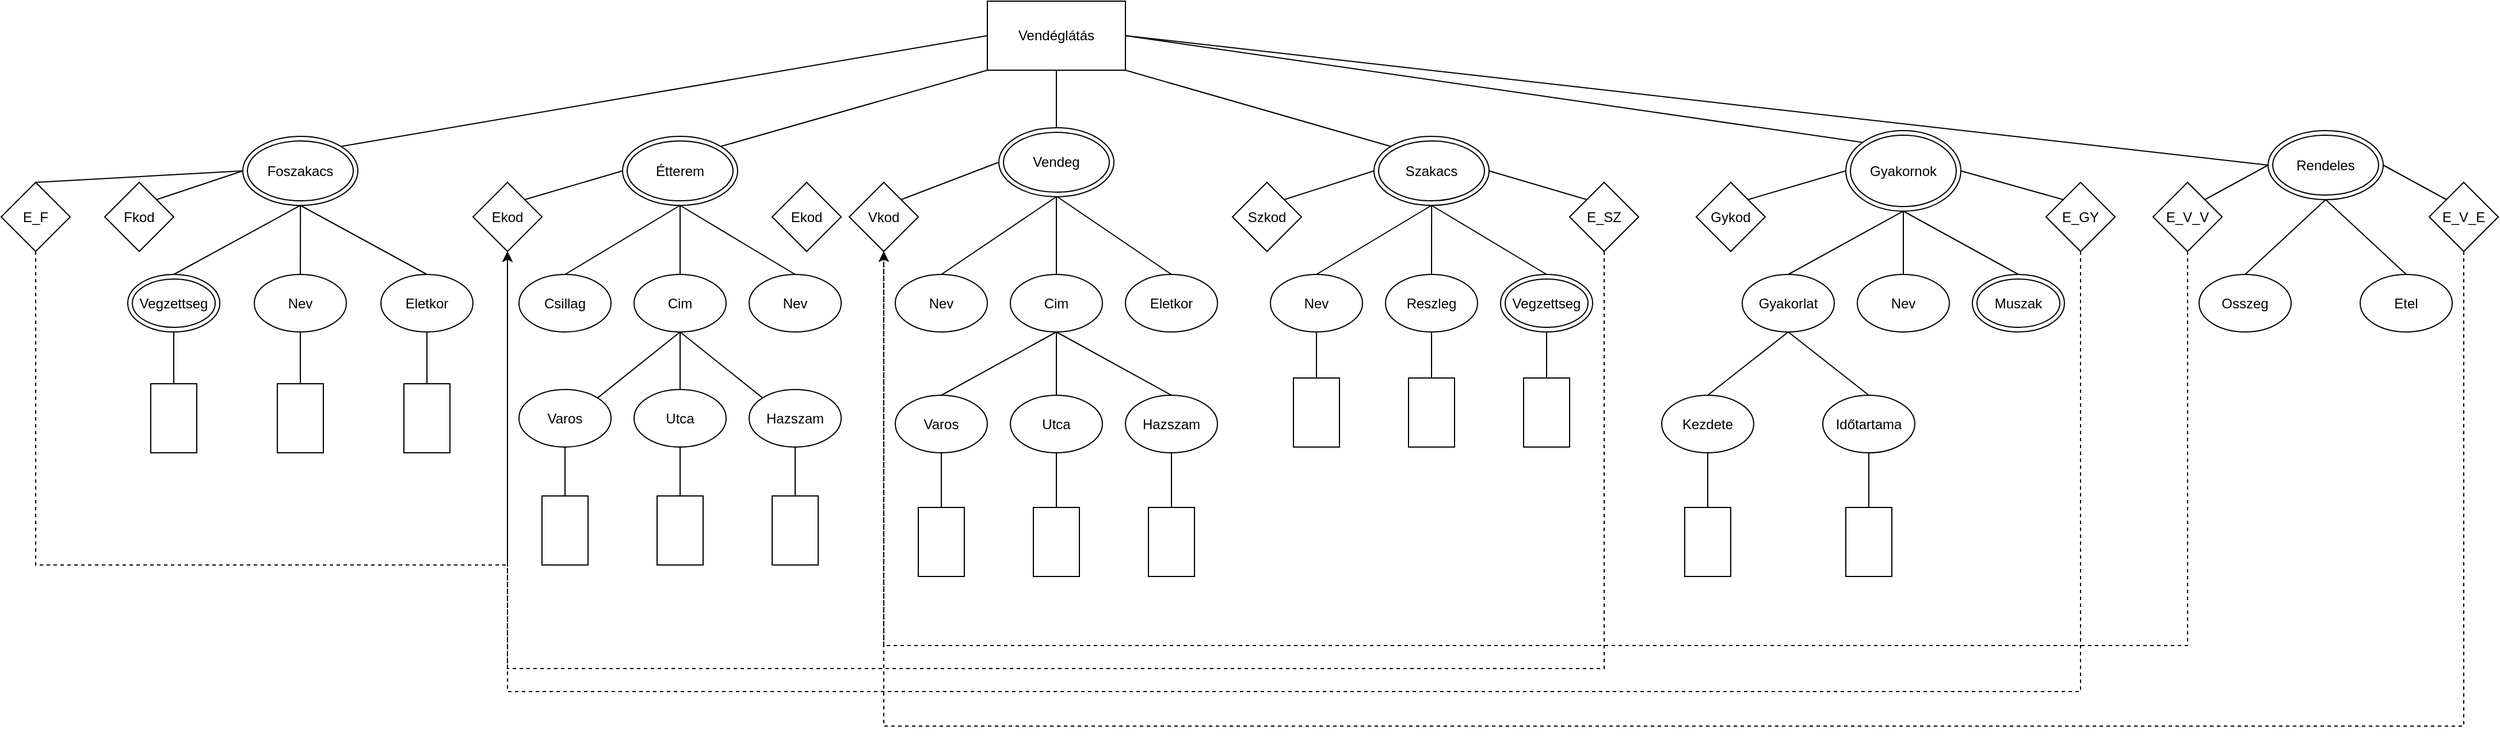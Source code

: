 <mxfile version="20.3.0" type="device"><diagram id="gaEp9ssK8xup6KWuqFB2" name="1 oldal"><mxGraphModel dx="2676" dy="505" grid="1" gridSize="10" guides="1" tooltips="1" connect="1" arrows="1" fold="1" page="1" pageScale="1" pageWidth="1654" pageHeight="1169" math="0" shadow="0"><root><mxCell id="0"/><mxCell id="1" parent="0"/><mxCell id="RTc989oKap2DeApZGN2V-1" value="Vendéglátás" style="rounded=0;whiteSpace=wrap;html=1;" parent="1" vertex="1"><mxGeometry x="767" y="90" width="120" height="60" as="geometry"/></mxCell><mxCell id="RTc989oKap2DeApZGN2V-10" style="rounded=0;orthogonalLoop=1;jettySize=auto;html=1;exitX=1;exitY=0;exitDx=0;exitDy=0;entryX=0;entryY=1;entryDx=0;entryDy=0;endArrow=none;endFill=0;" parent="1" source="RTc989oKap2DeApZGN2V-3" target="RTc989oKap2DeApZGN2V-1" edge="1"><mxGeometry relative="1" as="geometry"/></mxCell><mxCell id="RTc989oKap2DeApZGN2V-3" value="Étterem" style="ellipse;shape=doubleEllipse;whiteSpace=wrap;html=1;" parent="1" vertex="1"><mxGeometry x="450" y="207.5" width="100" height="60" as="geometry"/></mxCell><mxCell id="RTc989oKap2DeApZGN2V-11" style="edgeStyle=none;rounded=0;orthogonalLoop=1;jettySize=auto;html=1;exitX=0.5;exitY=0;exitDx=0;exitDy=0;entryX=0.5;entryY=1;entryDx=0;entryDy=0;endArrow=none;endFill=0;" parent="1" source="RTc989oKap2DeApZGN2V-4" target="RTc989oKap2DeApZGN2V-1" edge="1"><mxGeometry relative="1" as="geometry"/></mxCell><mxCell id="RTc989oKap2DeApZGN2V-4" value="Vendeg" style="ellipse;shape=doubleEllipse;whiteSpace=wrap;html=1;" parent="1" vertex="1"><mxGeometry x="777" y="200" width="100" height="60" as="geometry"/></mxCell><mxCell id="RTc989oKap2DeApZGN2V-12" style="edgeStyle=none;rounded=0;orthogonalLoop=1;jettySize=auto;html=1;exitX=0;exitY=0;exitDx=0;exitDy=0;entryX=1;entryY=1;entryDx=0;entryDy=0;endArrow=none;endFill=0;" parent="1" source="RTc989oKap2DeApZGN2V-5" target="RTc989oKap2DeApZGN2V-1" edge="1"><mxGeometry relative="1" as="geometry"><mxPoint x="980" y="157.5" as="targetPoint"/></mxGeometry></mxCell><mxCell id="RTc989oKap2DeApZGN2V-5" value="Szakacs" style="ellipse;shape=doubleEllipse;whiteSpace=wrap;html=1;" parent="1" vertex="1"><mxGeometry x="1103" y="207.5" width="100" height="60" as="geometry"/></mxCell><mxCell id="RTc989oKap2DeApZGN2V-13" style="edgeStyle=none;rounded=0;orthogonalLoop=1;jettySize=auto;html=1;exitX=0;exitY=0;exitDx=0;exitDy=0;entryX=1;entryY=0.5;entryDx=0;entryDy=0;endArrow=none;endFill=0;" parent="1" source="RTc989oKap2DeApZGN2V-6" target="RTc989oKap2DeApZGN2V-1" edge="1"><mxGeometry relative="1" as="geometry"><mxPoint x="980" y="127.5" as="targetPoint"/></mxGeometry></mxCell><mxCell id="RTc989oKap2DeApZGN2V-6" value="Gyakornok" style="ellipse;shape=doubleEllipse;whiteSpace=wrap;html=1;" parent="1" vertex="1"><mxGeometry x="1513" y="202.5" width="100" height="70" as="geometry"/></mxCell><mxCell id="RTc989oKap2DeApZGN2V-7" value="Foszakacs" style="ellipse;shape=doubleEllipse;whiteSpace=wrap;html=1;" parent="1" vertex="1"><mxGeometry x="120" y="207.5" width="100" height="60" as="geometry"/></mxCell><mxCell id="RTc989oKap2DeApZGN2V-9" value="" style="endArrow=none;html=1;rounded=0;entryX=0;entryY=0.5;entryDx=0;entryDy=0;exitX=1;exitY=0;exitDx=0;exitDy=0;" parent="1" source="RTc989oKap2DeApZGN2V-7" target="RTc989oKap2DeApZGN2V-1" edge="1"><mxGeometry width="50" height="50" relative="1" as="geometry"><mxPoint x="930" y="370" as="sourcePoint"/><mxPoint x="980" y="320" as="targetPoint"/></mxGeometry></mxCell><mxCell id="RTc989oKap2DeApZGN2V-21" style="edgeStyle=none;rounded=0;orthogonalLoop=1;jettySize=auto;html=1;exitX=0.5;exitY=0;exitDx=0;exitDy=0;entryX=0.5;entryY=1;entryDx=0;entryDy=0;endArrow=none;endFill=0;" parent="1" source="RTc989oKap2DeApZGN2V-14" target="RTc989oKap2DeApZGN2V-3" edge="1"><mxGeometry relative="1" as="geometry"/></mxCell><mxCell id="RTc989oKap2DeApZGN2V-14" value="Cim" style="ellipse;whiteSpace=wrap;html=1;" parent="1" vertex="1"><mxGeometry x="460" y="327.5" width="80" height="50" as="geometry"/></mxCell><mxCell id="RTc989oKap2DeApZGN2V-19" style="edgeStyle=none;rounded=0;orthogonalLoop=1;jettySize=auto;html=1;exitX=0.5;exitY=0;exitDx=0;exitDy=0;endArrow=none;endFill=0;entryX=0.5;entryY=1;entryDx=0;entryDy=0;" parent="1" source="RTc989oKap2DeApZGN2V-15" target="RTc989oKap2DeApZGN2V-14" edge="1"><mxGeometry relative="1" as="geometry"><mxPoint x="510" y="397.5" as="targetPoint"/></mxGeometry></mxCell><mxCell id="RTc989oKap2DeApZGN2V-15" value="Utca" style="ellipse;whiteSpace=wrap;html=1;" parent="1" vertex="1"><mxGeometry x="460" y="427.5" width="80" height="50" as="geometry"/></mxCell><mxCell id="RTc989oKap2DeApZGN2V-20" style="edgeStyle=none;rounded=0;orthogonalLoop=1;jettySize=auto;html=1;exitX=0;exitY=0;exitDx=0;exitDy=0;endArrow=none;endFill=0;" parent="1" source="RTc989oKap2DeApZGN2V-16" edge="1"><mxGeometry relative="1" as="geometry"><mxPoint x="500" y="377.5" as="targetPoint"/></mxGeometry></mxCell><mxCell id="RTc989oKap2DeApZGN2V-16" value="Hazszam" style="ellipse;whiteSpace=wrap;html=1;" parent="1" vertex="1"><mxGeometry x="560" y="427.5" width="80" height="50" as="geometry"/></mxCell><mxCell id="RTc989oKap2DeApZGN2V-18" style="edgeStyle=none;rounded=0;orthogonalLoop=1;jettySize=auto;html=1;exitX=1;exitY=0;exitDx=0;exitDy=0;entryX=0.5;entryY=1;entryDx=0;entryDy=0;endArrow=none;endFill=0;" parent="1" source="RTc989oKap2DeApZGN2V-17" target="RTc989oKap2DeApZGN2V-14" edge="1"><mxGeometry relative="1" as="geometry"/></mxCell><mxCell id="RTc989oKap2DeApZGN2V-17" value="Varos" style="ellipse;whiteSpace=wrap;html=1;" parent="1" vertex="1"><mxGeometry x="360" y="427.5" width="80" height="50" as="geometry"/></mxCell><mxCell id="RTc989oKap2DeApZGN2V-25" style="edgeStyle=none;rounded=0;orthogonalLoop=1;jettySize=auto;html=1;exitX=0.5;exitY=0;exitDx=0;exitDy=0;endArrow=none;endFill=0;" parent="1" source="RTc989oKap2DeApZGN2V-22" edge="1"><mxGeometry relative="1" as="geometry"><mxPoint x="500" y="267.5" as="targetPoint"/></mxGeometry></mxCell><mxCell id="RTc989oKap2DeApZGN2V-22" value="Nev" style="ellipse;whiteSpace=wrap;html=1;" parent="1" vertex="1"><mxGeometry x="560" y="327.5" width="80" height="50" as="geometry"/></mxCell><mxCell id="RTc989oKap2DeApZGN2V-24" style="edgeStyle=none;rounded=0;orthogonalLoop=1;jettySize=auto;html=1;exitX=0.5;exitY=0;exitDx=0;exitDy=0;entryX=0.5;entryY=1;entryDx=0;entryDy=0;endArrow=none;endFill=0;" parent="1" source="RTc989oKap2DeApZGN2V-23" target="RTc989oKap2DeApZGN2V-3" edge="1"><mxGeometry relative="1" as="geometry"/></mxCell><mxCell id="RTc989oKap2DeApZGN2V-23" value="Csillag" style="ellipse;whiteSpace=wrap;html=1;" parent="1" vertex="1"><mxGeometry x="360" y="327.5" width="80" height="50" as="geometry"/></mxCell><mxCell id="RTc989oKap2DeApZGN2V-27" style="edgeStyle=none;rounded=0;orthogonalLoop=1;jettySize=auto;html=1;exitX=1;exitY=0;exitDx=0;exitDy=0;entryX=0;entryY=0.5;entryDx=0;entryDy=0;endArrow=none;endFill=0;" parent="1" source="RTc989oKap2DeApZGN2V-26" target="RTc989oKap2DeApZGN2V-3" edge="1"><mxGeometry relative="1" as="geometry"/></mxCell><mxCell id="RTc989oKap2DeApZGN2V-26" value="Ekod" style="rhombus;whiteSpace=wrap;html=1;" parent="1" vertex="1"><mxGeometry x="320" y="247.5" width="60" height="60" as="geometry"/></mxCell><mxCell id="RTc989oKap2DeApZGN2V-29" style="edgeStyle=none;rounded=0;orthogonalLoop=1;jettySize=auto;html=1;exitX=1;exitY=0;exitDx=0;exitDy=0;entryX=0;entryY=0.5;entryDx=0;entryDy=0;endArrow=none;endFill=0;" parent="1" source="RTc989oKap2DeApZGN2V-28" target="RTc989oKap2DeApZGN2V-7" edge="1"><mxGeometry relative="1" as="geometry"/></mxCell><mxCell id="RTc989oKap2DeApZGN2V-28" value="Fkod" style="rhombus;whiteSpace=wrap;html=1;" parent="1" vertex="1"><mxGeometry y="247.5" width="60" height="60" as="geometry"/></mxCell><mxCell id="RTc989oKap2DeApZGN2V-35" style="edgeStyle=none;rounded=0;orthogonalLoop=1;jettySize=auto;html=1;exitX=0.5;exitY=0;exitDx=0;exitDy=0;endArrow=none;endFill=0;" parent="1" source="RTc989oKap2DeApZGN2V-31" edge="1"><mxGeometry relative="1" as="geometry"><mxPoint x="170.077" y="267.5" as="targetPoint"/></mxGeometry></mxCell><mxCell id="RTc989oKap2DeApZGN2V-31" value="Nev" style="ellipse;whiteSpace=wrap;html=1;" parent="1" vertex="1"><mxGeometry x="130" y="327.5" width="80" height="50" as="geometry"/></mxCell><mxCell id="RTc989oKap2DeApZGN2V-36" style="edgeStyle=none;rounded=0;orthogonalLoop=1;jettySize=auto;html=1;exitX=0.5;exitY=0;exitDx=0;exitDy=0;entryX=0.5;entryY=1;entryDx=0;entryDy=0;endArrow=none;endFill=0;" parent="1" target="RTc989oKap2DeApZGN2V-7" edge="1"><mxGeometry relative="1" as="geometry"><mxPoint x="60" y="327.5" as="sourcePoint"/></mxGeometry></mxCell><mxCell id="RTc989oKap2DeApZGN2V-34" style="edgeStyle=none;rounded=0;orthogonalLoop=1;jettySize=auto;html=1;exitX=0.5;exitY=0;exitDx=0;exitDy=0;entryX=0.5;entryY=1;entryDx=0;entryDy=0;endArrow=none;endFill=0;" parent="1" source="RTc989oKap2DeApZGN2V-33" target="RTc989oKap2DeApZGN2V-7" edge="1"><mxGeometry relative="1" as="geometry"/></mxCell><mxCell id="RTc989oKap2DeApZGN2V-33" value="Eletkor" style="ellipse;whiteSpace=wrap;html=1;" parent="1" vertex="1"><mxGeometry x="240" y="327.5" width="80" height="50" as="geometry"/></mxCell><mxCell id="RTc989oKap2DeApZGN2V-37" value="Vegzettseg" style="ellipse;shape=doubleEllipse;whiteSpace=wrap;html=1;strokeColor=default;" parent="1" vertex="1"><mxGeometry x="20" y="327.5" width="80" height="50" as="geometry"/></mxCell><mxCell id="RTc989oKap2DeApZGN2V-52" style="edgeStyle=none;rounded=0;orthogonalLoop=1;jettySize=auto;html=1;exitX=0.5;exitY=0;exitDx=0;exitDy=0;entryX=0.5;entryY=1;entryDx=0;entryDy=0;endArrow=none;endFill=0;" parent="1" source="RTc989oKap2DeApZGN2V-39" target="RTc989oKap2DeApZGN2V-37" edge="1"><mxGeometry relative="1" as="geometry"/></mxCell><mxCell id="RTc989oKap2DeApZGN2V-39" value="" style="rounded=0;whiteSpace=wrap;html=1;strokeColor=default;" parent="1" vertex="1"><mxGeometry x="40" y="422.5" width="40" height="60" as="geometry"/></mxCell><mxCell id="RTc989oKap2DeApZGN2V-53" style="edgeStyle=none;rounded=0;orthogonalLoop=1;jettySize=auto;html=1;exitX=0.5;exitY=0;exitDx=0;exitDy=0;entryX=0.5;entryY=1;entryDx=0;entryDy=0;endArrow=none;endFill=0;" parent="1" source="RTc989oKap2DeApZGN2V-40" target="RTc989oKap2DeApZGN2V-31" edge="1"><mxGeometry relative="1" as="geometry"/></mxCell><mxCell id="RTc989oKap2DeApZGN2V-40" value="" style="rounded=0;whiteSpace=wrap;html=1;strokeColor=default;" parent="1" vertex="1"><mxGeometry x="150" y="422.5" width="40" height="60" as="geometry"/></mxCell><mxCell id="RTc989oKap2DeApZGN2V-54" style="edgeStyle=none;rounded=0;orthogonalLoop=1;jettySize=auto;html=1;exitX=0.5;exitY=0;exitDx=0;exitDy=0;entryX=0.5;entryY=1;entryDx=0;entryDy=0;endArrow=none;endFill=0;" parent="1" source="RTc989oKap2DeApZGN2V-41" target="RTc989oKap2DeApZGN2V-33" edge="1"><mxGeometry relative="1" as="geometry"/></mxCell><mxCell id="RTc989oKap2DeApZGN2V-41" value="" style="rounded=0;whiteSpace=wrap;html=1;strokeColor=default;" parent="1" vertex="1"><mxGeometry x="260" y="422.5" width="40" height="60" as="geometry"/></mxCell><mxCell id="RTc989oKap2DeApZGN2V-50" style="edgeStyle=none;rounded=0;orthogonalLoop=1;jettySize=auto;html=1;exitX=0.5;exitY=0;exitDx=0;exitDy=0;endArrow=none;endFill=0;" parent="1" source="RTc989oKap2DeApZGN2V-42" edge="1"><mxGeometry relative="1" as="geometry"><mxPoint x="1153.077" y="267.5" as="targetPoint"/></mxGeometry></mxCell><mxCell id="RTc989oKap2DeApZGN2V-42" value="Reszleg" style="ellipse;whiteSpace=wrap;html=1;" parent="1" vertex="1"><mxGeometry x="1113" y="327.5" width="80" height="50" as="geometry"/></mxCell><mxCell id="RTc989oKap2DeApZGN2V-49" style="edgeStyle=none;rounded=0;orthogonalLoop=1;jettySize=auto;html=1;exitX=0.5;exitY=0;exitDx=0;exitDy=0;entryX=0.5;entryY=1;entryDx=0;entryDy=0;endArrow=none;endFill=0;" parent="1" source="RTc989oKap2DeApZGN2V-43" target="RTc989oKap2DeApZGN2V-5" edge="1"><mxGeometry relative="1" as="geometry"/></mxCell><mxCell id="RTc989oKap2DeApZGN2V-43" value="Nev" style="ellipse;whiteSpace=wrap;html=1;" parent="1" vertex="1"><mxGeometry x="1013" y="327.5" width="80" height="50" as="geometry"/></mxCell><mxCell id="RTc989oKap2DeApZGN2V-51" style="edgeStyle=none;rounded=0;orthogonalLoop=1;jettySize=auto;html=1;exitX=0.5;exitY=0;exitDx=0;exitDy=0;endArrow=none;endFill=0;" parent="1" source="RTc989oKap2DeApZGN2V-44" edge="1"><mxGeometry relative="1" as="geometry"><mxPoint x="1153" y="267.5" as="targetPoint"/></mxGeometry></mxCell><mxCell id="RTc989oKap2DeApZGN2V-44" value="Vegzettseg" style="ellipse;shape=doubleEllipse;whiteSpace=wrap;html=1;strokeColor=default;" parent="1" vertex="1"><mxGeometry x="1213" y="327.5" width="80" height="50" as="geometry"/></mxCell><mxCell id="RTc989oKap2DeApZGN2V-48" style="edgeStyle=none;rounded=0;orthogonalLoop=1;jettySize=auto;html=1;exitX=1;exitY=0;exitDx=0;exitDy=0;entryX=0;entryY=0.5;entryDx=0;entryDy=0;endArrow=none;endFill=0;" parent="1" source="RTc989oKap2DeApZGN2V-45" target="RTc989oKap2DeApZGN2V-5" edge="1"><mxGeometry relative="1" as="geometry"/></mxCell><mxCell id="RTc989oKap2DeApZGN2V-45" value="Szkod" style="rhombus;whiteSpace=wrap;html=1;" parent="1" vertex="1"><mxGeometry x="980" y="247.5" width="60" height="60" as="geometry"/></mxCell><mxCell id="RTc989oKap2DeApZGN2V-47" style="edgeStyle=none;rounded=0;orthogonalLoop=1;jettySize=auto;html=1;exitX=0;exitY=0;exitDx=0;exitDy=0;entryX=1;entryY=0.5;entryDx=0;entryDy=0;endArrow=none;endFill=0;" parent="1" source="RTc989oKap2DeApZGN2V-46" target="RTc989oKap2DeApZGN2V-5" edge="1"><mxGeometry relative="1" as="geometry"/></mxCell><mxCell id="RTc989oKap2DeApZGN2V-121" style="edgeStyle=orthogonalEdgeStyle;rounded=0;orthogonalLoop=1;jettySize=auto;html=1;exitX=0.5;exitY=1;exitDx=0;exitDy=0;entryX=0.5;entryY=1;entryDx=0;entryDy=0;dashed=1;startArrow=none;startFill=0;endArrow=classic;endFill=1;" parent="1" source="RTc989oKap2DeApZGN2V-46" target="RTc989oKap2DeApZGN2V-26" edge="1"><mxGeometry relative="1" as="geometry"><Array as="points"><mxPoint x="1303" y="670"/><mxPoint x="350" y="670"/></Array></mxGeometry></mxCell><mxCell id="RTc989oKap2DeApZGN2V-46" value="E_SZ" style="rhombus;whiteSpace=wrap;html=1;" parent="1" vertex="1"><mxGeometry x="1273" y="247.5" width="60" height="60" as="geometry"/></mxCell><mxCell id="RTc989oKap2DeApZGN2V-58" style="edgeStyle=none;rounded=0;orthogonalLoop=1;jettySize=auto;html=1;exitX=0.5;exitY=0;exitDx=0;exitDy=0;entryX=0.5;entryY=1;entryDx=0;entryDy=0;endArrow=none;endFill=0;" parent="1" source="RTc989oKap2DeApZGN2V-55" target="RTc989oKap2DeApZGN2V-43" edge="1"><mxGeometry relative="1" as="geometry"/></mxCell><mxCell id="RTc989oKap2DeApZGN2V-55" value="" style="rounded=0;whiteSpace=wrap;html=1;strokeColor=default;" parent="1" vertex="1"><mxGeometry x="1033" y="417.5" width="40" height="60" as="geometry"/></mxCell><mxCell id="RTc989oKap2DeApZGN2V-59" style="edgeStyle=none;rounded=0;orthogonalLoop=1;jettySize=auto;html=1;exitX=0.5;exitY=0;exitDx=0;exitDy=0;entryX=0.5;entryY=1;entryDx=0;entryDy=0;endArrow=none;endFill=0;" parent="1" source="RTc989oKap2DeApZGN2V-56" target="RTc989oKap2DeApZGN2V-42" edge="1"><mxGeometry relative="1" as="geometry"/></mxCell><mxCell id="RTc989oKap2DeApZGN2V-56" value="" style="rounded=0;whiteSpace=wrap;html=1;strokeColor=default;" parent="1" vertex="1"><mxGeometry x="1133" y="417.5" width="40" height="60" as="geometry"/></mxCell><mxCell id="RTc989oKap2DeApZGN2V-60" style="edgeStyle=none;rounded=0;orthogonalLoop=1;jettySize=auto;html=1;exitX=0.5;exitY=0;exitDx=0;exitDy=0;entryX=0.5;entryY=1;entryDx=0;entryDy=0;endArrow=none;endFill=0;" parent="1" source="RTc989oKap2DeApZGN2V-57" target="RTc989oKap2DeApZGN2V-44" edge="1"><mxGeometry relative="1" as="geometry"/></mxCell><mxCell id="RTc989oKap2DeApZGN2V-57" value="" style="rounded=0;whiteSpace=wrap;html=1;strokeColor=default;" parent="1" vertex="1"><mxGeometry x="1233" y="417.5" width="40" height="60" as="geometry"/></mxCell><mxCell id="RTc989oKap2DeApZGN2V-63" style="edgeStyle=none;rounded=0;orthogonalLoop=1;jettySize=auto;html=1;exitX=1;exitY=0;exitDx=0;exitDy=0;entryX=0;entryY=0.5;entryDx=0;entryDy=0;endArrow=none;endFill=0;" parent="1" source="RTc989oKap2DeApZGN2V-62" target="RTc989oKap2DeApZGN2V-6" edge="1"><mxGeometry relative="1" as="geometry"/></mxCell><mxCell id="RTc989oKap2DeApZGN2V-62" value="Gykod" style="rhombus;whiteSpace=wrap;html=1;" parent="1" vertex="1"><mxGeometry x="1383" y="247.5" width="60" height="60" as="geometry"/></mxCell><mxCell id="RTc989oKap2DeApZGN2V-65" style="edgeStyle=none;rounded=0;orthogonalLoop=1;jettySize=auto;html=1;exitX=0;exitY=0;exitDx=0;exitDy=0;entryX=1;entryY=0.5;entryDx=0;entryDy=0;endArrow=none;endFill=0;" parent="1" source="RTc989oKap2DeApZGN2V-64" target="RTc989oKap2DeApZGN2V-6" edge="1"><mxGeometry relative="1" as="geometry"/></mxCell><mxCell id="RTc989oKap2DeApZGN2V-119" style="edgeStyle=orthogonalEdgeStyle;rounded=0;orthogonalLoop=1;jettySize=auto;html=1;exitX=0.5;exitY=1;exitDx=0;exitDy=0;entryX=0.5;entryY=1;entryDx=0;entryDy=0;dashed=1;startArrow=none;startFill=0;endArrow=classic;endFill=1;" parent="1" source="RTc989oKap2DeApZGN2V-64" target="RTc989oKap2DeApZGN2V-26" edge="1"><mxGeometry relative="1" as="geometry"><Array as="points"><mxPoint x="1717" y="690"/><mxPoint x="350" y="690"/></Array></mxGeometry></mxCell><mxCell id="RTc989oKap2DeApZGN2V-64" value="E_GY" style="rhombus;whiteSpace=wrap;html=1;" parent="1" vertex="1"><mxGeometry x="1687" y="247.5" width="60" height="60" as="geometry"/></mxCell><mxCell id="RTc989oKap2DeApZGN2V-73" style="edgeStyle=none;rounded=0;orthogonalLoop=1;jettySize=auto;html=1;exitX=0.5;exitY=0;exitDx=0;exitDy=0;endArrow=none;endFill=0;entryX=0.5;entryY=1;entryDx=0;entryDy=0;" parent="1" source="RTc989oKap2DeApZGN2V-66" target="RTc989oKap2DeApZGN2V-6" edge="1"><mxGeometry relative="1" as="geometry"><mxPoint x="1562.308" y="277.5" as="targetPoint"/></mxGeometry></mxCell><mxCell id="RTc989oKap2DeApZGN2V-66" value="Nev" style="ellipse;whiteSpace=wrap;html=1;" parent="1" vertex="1"><mxGeometry x="1523" y="327.5" width="80" height="50" as="geometry"/></mxCell><mxCell id="RTc989oKap2DeApZGN2V-72" style="edgeStyle=none;rounded=0;orthogonalLoop=1;jettySize=auto;html=1;exitX=0.5;exitY=0;exitDx=0;exitDy=0;entryX=0.5;entryY=1;entryDx=0;entryDy=0;endArrow=none;endFill=0;" parent="1" source="RTc989oKap2DeApZGN2V-67" target="RTc989oKap2DeApZGN2V-6" edge="1"><mxGeometry relative="1" as="geometry"/></mxCell><mxCell id="RTc989oKap2DeApZGN2V-67" value="Gyakorlat" style="ellipse;whiteSpace=wrap;html=1;" parent="1" vertex="1"><mxGeometry x="1423" y="327.5" width="80" height="50" as="geometry"/></mxCell><mxCell id="RTc989oKap2DeApZGN2V-74" style="edgeStyle=none;rounded=0;orthogonalLoop=1;jettySize=auto;html=1;exitX=0.5;exitY=0;exitDx=0;exitDy=0;endArrow=none;endFill=0;entryX=0.5;entryY=1;entryDx=0;entryDy=0;" parent="1" source="RTc989oKap2DeApZGN2V-69" target="RTc989oKap2DeApZGN2V-6" edge="1"><mxGeometry relative="1" as="geometry"><mxPoint x="1583" y="297.5" as="targetPoint"/></mxGeometry></mxCell><mxCell id="RTc989oKap2DeApZGN2V-69" value="Muszak" style="ellipse;shape=doubleEllipse;whiteSpace=wrap;html=1;strokeColor=default;" parent="1" vertex="1"><mxGeometry x="1623" y="327.5" width="80" height="50" as="geometry"/></mxCell><mxCell id="RTc989oKap2DeApZGN2V-76" style="edgeStyle=none;rounded=0;orthogonalLoop=1;jettySize=auto;html=1;exitX=0.5;exitY=0;exitDx=0;exitDy=0;entryX=0.5;entryY=1;entryDx=0;entryDy=0;endArrow=none;endFill=0;" parent="1" source="RTc989oKap2DeApZGN2V-70" target="RTc989oKap2DeApZGN2V-67" edge="1"><mxGeometry relative="1" as="geometry"/></mxCell><mxCell id="RTc989oKap2DeApZGN2V-70" value="Kezdete" style="ellipse;whiteSpace=wrap;html=1;" parent="1" vertex="1"><mxGeometry x="1353" y="432.5" width="80" height="50" as="geometry"/></mxCell><mxCell id="RTc989oKap2DeApZGN2V-75" style="edgeStyle=none;rounded=0;orthogonalLoop=1;jettySize=auto;html=1;exitX=0.5;exitY=0;exitDx=0;exitDy=0;entryX=0.5;entryY=1;entryDx=0;entryDy=0;endArrow=none;endFill=0;" parent="1" source="RTc989oKap2DeApZGN2V-71" target="RTc989oKap2DeApZGN2V-67" edge="1"><mxGeometry relative="1" as="geometry"/></mxCell><mxCell id="RTc989oKap2DeApZGN2V-71" value="Időtartama" style="ellipse;whiteSpace=wrap;html=1;" parent="1" vertex="1"><mxGeometry x="1493" y="432.5" width="80" height="50" as="geometry"/></mxCell><mxCell id="RTc989oKap2DeApZGN2V-78" style="edgeStyle=none;rounded=0;orthogonalLoop=1;jettySize=auto;html=1;exitX=1;exitY=0;exitDx=0;exitDy=0;entryX=0;entryY=0.5;entryDx=0;entryDy=0;endArrow=none;endFill=0;" parent="1" source="RTc989oKap2DeApZGN2V-77" target="RTc989oKap2DeApZGN2V-4" edge="1"><mxGeometry relative="1" as="geometry"/></mxCell><mxCell id="RTc989oKap2DeApZGN2V-77" value="Vkod" style="rhombus;whiteSpace=wrap;html=1;" parent="1" vertex="1"><mxGeometry x="647" y="247.5" width="60" height="60" as="geometry"/></mxCell><mxCell id="RTc989oKap2DeApZGN2V-82" style="edgeStyle=none;rounded=0;orthogonalLoop=1;jettySize=auto;html=1;exitX=0.5;exitY=0;exitDx=0;exitDy=0;entryX=0.5;entryY=1;entryDx=0;entryDy=0;endArrow=none;endFill=0;" parent="1" source="RTc989oKap2DeApZGN2V-79" target="RTc989oKap2DeApZGN2V-4" edge="1"><mxGeometry relative="1" as="geometry"/></mxCell><mxCell id="RTc989oKap2DeApZGN2V-79" value="Nev" style="ellipse;whiteSpace=wrap;html=1;" parent="1" vertex="1"><mxGeometry x="687" y="327.5" width="80" height="50" as="geometry"/></mxCell><mxCell id="RTc989oKap2DeApZGN2V-83" style="edgeStyle=none;rounded=0;orthogonalLoop=1;jettySize=auto;html=1;exitX=0.5;exitY=0;exitDx=0;exitDy=0;endArrow=none;endFill=0;" parent="1" source="RTc989oKap2DeApZGN2V-80" edge="1"><mxGeometry relative="1" as="geometry"><mxPoint x="827.769" y="260" as="targetPoint"/></mxGeometry></mxCell><mxCell id="RTc989oKap2DeApZGN2V-80" value="Eletkor" style="ellipse;whiteSpace=wrap;html=1;" parent="1" vertex="1"><mxGeometry x="887" y="327.5" width="80" height="50" as="geometry"/></mxCell><mxCell id="RTc989oKap2DeApZGN2V-84" style="edgeStyle=none;rounded=0;orthogonalLoop=1;jettySize=auto;html=1;exitX=0.5;exitY=0;exitDx=0;exitDy=0;entryX=0.5;entryY=1;entryDx=0;entryDy=0;endArrow=none;endFill=0;" parent="1" source="RTc989oKap2DeApZGN2V-81" target="RTc989oKap2DeApZGN2V-4" edge="1"><mxGeometry relative="1" as="geometry"/></mxCell><mxCell id="RTc989oKap2DeApZGN2V-81" value="Cim" style="ellipse;whiteSpace=wrap;html=1;" parent="1" vertex="1"><mxGeometry x="787" y="327.5" width="80" height="50" as="geometry"/></mxCell><mxCell id="RTc989oKap2DeApZGN2V-89" style="edgeStyle=none;rounded=0;orthogonalLoop=1;jettySize=auto;html=1;exitX=0.5;exitY=0;exitDx=0;exitDy=0;endArrow=none;endFill=0;entryX=0.5;entryY=1;entryDx=0;entryDy=0;" parent="1" source="RTc989oKap2DeApZGN2V-85" target="RTc989oKap2DeApZGN2V-81" edge="1"><mxGeometry relative="1" as="geometry"><mxPoint x="870" y="410" as="targetPoint"/></mxGeometry></mxCell><mxCell id="RTc989oKap2DeApZGN2V-85" value="Utca" style="ellipse;whiteSpace=wrap;html=1;" parent="1" vertex="1"><mxGeometry x="787" y="432.5" width="80" height="50" as="geometry"/></mxCell><mxCell id="RTc989oKap2DeApZGN2V-90" style="edgeStyle=none;rounded=0;orthogonalLoop=1;jettySize=auto;html=1;exitX=0.5;exitY=0;exitDx=0;exitDy=0;endArrow=none;endFill=0;entryX=0.5;entryY=1;entryDx=0;entryDy=0;" parent="1" source="RTc989oKap2DeApZGN2V-86" target="RTc989oKap2DeApZGN2V-81" edge="1"><mxGeometry relative="1" as="geometry"><mxPoint x="860" y="420" as="targetPoint"/></mxGeometry></mxCell><mxCell id="RTc989oKap2DeApZGN2V-86" value="Hazszam" style="ellipse;whiteSpace=wrap;html=1;" parent="1" vertex="1"><mxGeometry x="887" y="432.5" width="80" height="50" as="geometry"/></mxCell><mxCell id="RTc989oKap2DeApZGN2V-88" style="edgeStyle=none;rounded=0;orthogonalLoop=1;jettySize=auto;html=1;exitX=0.5;exitY=0;exitDx=0;exitDy=0;entryX=0.5;entryY=1;entryDx=0;entryDy=0;endArrow=none;endFill=0;" parent="1" source="RTc989oKap2DeApZGN2V-87" target="RTc989oKap2DeApZGN2V-81" edge="1"><mxGeometry relative="1" as="geometry"/></mxCell><mxCell id="RTc989oKap2DeApZGN2V-87" value="Varos" style="ellipse;whiteSpace=wrap;html=1;" parent="1" vertex="1"><mxGeometry x="687" y="432.5" width="80" height="50" as="geometry"/></mxCell><mxCell id="RTc989oKap2DeApZGN2V-98" style="edgeStyle=none;rounded=0;orthogonalLoop=1;jettySize=auto;html=1;exitX=0.5;exitY=0;exitDx=0;exitDy=0;entryX=0.5;entryY=1;entryDx=0;entryDy=0;endArrow=none;endFill=0;" parent="1" source="RTc989oKap2DeApZGN2V-91" target="RTc989oKap2DeApZGN2V-87" edge="1"><mxGeometry relative="1" as="geometry"/></mxCell><mxCell id="RTc989oKap2DeApZGN2V-91" value="" style="rounded=0;whiteSpace=wrap;html=1;strokeColor=default;" parent="1" vertex="1"><mxGeometry x="707" y="530" width="40" height="60" as="geometry"/></mxCell><mxCell id="RTc989oKap2DeApZGN2V-97" style="edgeStyle=none;rounded=0;orthogonalLoop=1;jettySize=auto;html=1;exitX=0.5;exitY=0;exitDx=0;exitDy=0;entryX=0.5;entryY=1;entryDx=0;entryDy=0;endArrow=none;endFill=0;" parent="1" source="RTc989oKap2DeApZGN2V-92" target="RTc989oKap2DeApZGN2V-85" edge="1"><mxGeometry relative="1" as="geometry"/></mxCell><mxCell id="RTc989oKap2DeApZGN2V-92" value="" style="rounded=0;whiteSpace=wrap;html=1;strokeColor=default;" parent="1" vertex="1"><mxGeometry x="807" y="530" width="40" height="60" as="geometry"/></mxCell><mxCell id="RTc989oKap2DeApZGN2V-99" style="edgeStyle=none;rounded=0;orthogonalLoop=1;jettySize=auto;html=1;exitX=0.5;exitY=0;exitDx=0;exitDy=0;entryX=0.5;entryY=1;entryDx=0;entryDy=0;endArrow=none;endFill=0;" parent="1" source="RTc989oKap2DeApZGN2V-93" target="RTc989oKap2DeApZGN2V-86" edge="1"><mxGeometry relative="1" as="geometry"/></mxCell><mxCell id="RTc989oKap2DeApZGN2V-93" value="" style="rounded=0;whiteSpace=wrap;html=1;strokeColor=default;" parent="1" vertex="1"><mxGeometry x="907" y="530" width="40" height="60" as="geometry"/></mxCell><mxCell id="RTc989oKap2DeApZGN2V-101" style="edgeStyle=none;rounded=0;orthogonalLoop=1;jettySize=auto;html=1;exitX=0.5;exitY=0;exitDx=0;exitDy=0;entryX=0.5;entryY=1;entryDx=0;entryDy=0;endArrow=none;endFill=0;" parent="1" source="RTc989oKap2DeApZGN2V-94" target="RTc989oKap2DeApZGN2V-17" edge="1"><mxGeometry relative="1" as="geometry"/></mxCell><mxCell id="RTc989oKap2DeApZGN2V-94" value="" style="rounded=0;whiteSpace=wrap;html=1;strokeColor=default;" parent="1" vertex="1"><mxGeometry x="380" y="520" width="40" height="60" as="geometry"/></mxCell><mxCell id="RTc989oKap2DeApZGN2V-102" style="edgeStyle=none;rounded=0;orthogonalLoop=1;jettySize=auto;html=1;exitX=0.5;exitY=0;exitDx=0;exitDy=0;entryX=0.5;entryY=1;entryDx=0;entryDy=0;endArrow=none;endFill=0;" parent="1" source="RTc989oKap2DeApZGN2V-95" target="RTc989oKap2DeApZGN2V-15" edge="1"><mxGeometry relative="1" as="geometry"/></mxCell><mxCell id="RTc989oKap2DeApZGN2V-95" value="" style="rounded=0;whiteSpace=wrap;html=1;strokeColor=default;" parent="1" vertex="1"><mxGeometry x="480" y="520" width="40" height="60" as="geometry"/></mxCell><mxCell id="RTc989oKap2DeApZGN2V-100" style="edgeStyle=none;rounded=0;orthogonalLoop=1;jettySize=auto;html=1;exitX=0.5;exitY=0;exitDx=0;exitDy=0;entryX=0.5;entryY=1;entryDx=0;entryDy=0;endArrow=none;endFill=0;" parent="1" source="RTc989oKap2DeApZGN2V-96" target="RTc989oKap2DeApZGN2V-16" edge="1"><mxGeometry relative="1" as="geometry"/></mxCell><mxCell id="RTc989oKap2DeApZGN2V-96" value="" style="rounded=0;whiteSpace=wrap;html=1;strokeColor=default;" parent="1" vertex="1"><mxGeometry x="580" y="520" width="40" height="60" as="geometry"/></mxCell><mxCell id="RTc989oKap2DeApZGN2V-105" style="edgeStyle=none;rounded=0;orthogonalLoop=1;jettySize=auto;html=1;exitX=0.5;exitY=0;exitDx=0;exitDy=0;entryX=0.5;entryY=1;entryDx=0;entryDy=0;endArrow=none;endFill=0;" parent="1" source="RTc989oKap2DeApZGN2V-103" target="RTc989oKap2DeApZGN2V-70" edge="1"><mxGeometry relative="1" as="geometry"/></mxCell><mxCell id="RTc989oKap2DeApZGN2V-103" value="" style="rounded=0;whiteSpace=wrap;html=1;strokeColor=default;" parent="1" vertex="1"><mxGeometry x="1373" y="530" width="40" height="60" as="geometry"/></mxCell><mxCell id="RTc989oKap2DeApZGN2V-106" style="edgeStyle=none;rounded=0;orthogonalLoop=1;jettySize=auto;html=1;exitX=0.5;exitY=0;exitDx=0;exitDy=0;entryX=0.5;entryY=1;entryDx=0;entryDy=0;endArrow=none;endFill=0;" parent="1" source="RTc989oKap2DeApZGN2V-104" target="RTc989oKap2DeApZGN2V-71" edge="1"><mxGeometry relative="1" as="geometry"/></mxCell><mxCell id="RTc989oKap2DeApZGN2V-104" value="" style="rounded=0;whiteSpace=wrap;html=1;strokeColor=default;" parent="1" vertex="1"><mxGeometry x="1513" y="530" width="40" height="60" as="geometry"/></mxCell><mxCell id="RTc989oKap2DeApZGN2V-110" style="edgeStyle=none;rounded=0;orthogonalLoop=1;jettySize=auto;html=1;exitX=0;exitY=0.5;exitDx=0;exitDy=0;entryX=1;entryY=0.5;entryDx=0;entryDy=0;endArrow=none;endFill=0;" parent="1" source="RTc989oKap2DeApZGN2V-107" target="RTc989oKap2DeApZGN2V-1" edge="1"><mxGeometry relative="1" as="geometry"/></mxCell><mxCell id="RTc989oKap2DeApZGN2V-107" value="Rendeles" style="ellipse;shape=doubleEllipse;whiteSpace=wrap;html=1;strokeColor=default;" parent="1" vertex="1"><mxGeometry x="1880" y="202.5" width="100" height="60" as="geometry"/></mxCell><mxCell id="RTc989oKap2DeApZGN2V-112" style="edgeStyle=none;rounded=0;orthogonalLoop=1;jettySize=auto;html=1;exitX=0;exitY=0;exitDx=0;exitDy=0;entryX=1;entryY=0.5;entryDx=0;entryDy=0;endArrow=none;endFill=0;" parent="1" source="RTc989oKap2DeApZGN2V-108" target="RTc989oKap2DeApZGN2V-107" edge="1"><mxGeometry relative="1" as="geometry"/></mxCell><mxCell id="RTc989oKap2DeApZGN2V-129" style="edgeStyle=orthogonalEdgeStyle;rounded=0;orthogonalLoop=1;jettySize=auto;html=1;exitX=0.5;exitY=1;exitDx=0;exitDy=0;entryX=0.5;entryY=1;entryDx=0;entryDy=0;startArrow=none;startFill=0;endArrow=classic;endFill=1;dashed=1;" parent="1" source="RTc989oKap2DeApZGN2V-108" target="RTc989oKap2DeApZGN2V-77" edge="1"><mxGeometry relative="1" as="geometry"><Array as="points"><mxPoint x="2050" y="720"/><mxPoint x="677" y="720"/></Array></mxGeometry></mxCell><mxCell id="RTc989oKap2DeApZGN2V-108" value="E_V_E" style="rhombus;whiteSpace=wrap;html=1;" parent="1" vertex="1"><mxGeometry x="2020" y="247.5" width="60" height="60" as="geometry"/></mxCell><mxCell id="RTc989oKap2DeApZGN2V-111" style="edgeStyle=none;rounded=0;orthogonalLoop=1;jettySize=auto;html=1;exitX=1;exitY=0;exitDx=0;exitDy=0;entryX=0;entryY=0.5;entryDx=0;entryDy=0;endArrow=none;endFill=0;" parent="1" source="RTc989oKap2DeApZGN2V-109" target="RTc989oKap2DeApZGN2V-107" edge="1"><mxGeometry relative="1" as="geometry"/></mxCell><mxCell id="RTc989oKap2DeApZGN2V-117" style="edgeStyle=orthogonalEdgeStyle;rounded=0;orthogonalLoop=1;jettySize=auto;html=1;exitX=0.5;exitY=1;exitDx=0;exitDy=0;entryX=0.5;entryY=1;entryDx=0;entryDy=0;endArrow=classic;endFill=1;dashed=1;startArrow=none;startFill=0;" parent="1" source="RTc989oKap2DeApZGN2V-109" target="RTc989oKap2DeApZGN2V-77" edge="1"><mxGeometry relative="1" as="geometry"><Array as="points"><mxPoint x="1810" y="650"/><mxPoint x="677" y="650"/></Array></mxGeometry></mxCell><mxCell id="RTc989oKap2DeApZGN2V-109" value="E_V_V" style="rhombus;whiteSpace=wrap;html=1;" parent="1" vertex="1"><mxGeometry x="1780" y="247.5" width="60" height="60" as="geometry"/></mxCell><mxCell id="RTc989oKap2DeApZGN2V-115" style="edgeStyle=none;rounded=0;orthogonalLoop=1;jettySize=auto;html=1;exitX=0.5;exitY=0;exitDx=0;exitDy=0;entryX=0.5;entryY=1;entryDx=0;entryDy=0;endArrow=none;endFill=0;" parent="1" source="RTc989oKap2DeApZGN2V-113" target="RTc989oKap2DeApZGN2V-107" edge="1"><mxGeometry relative="1" as="geometry"/></mxCell><mxCell id="RTc989oKap2DeApZGN2V-113" value="Osszeg" style="ellipse;whiteSpace=wrap;html=1;" parent="1" vertex="1"><mxGeometry x="1820" y="327.5" width="80" height="50" as="geometry"/></mxCell><mxCell id="RTc989oKap2DeApZGN2V-116" style="edgeStyle=none;rounded=0;orthogonalLoop=1;jettySize=auto;html=1;exitX=0.5;exitY=0;exitDx=0;exitDy=0;endArrow=none;endFill=0;entryX=0.5;entryY=1;entryDx=0;entryDy=0;" parent="1" source="RTc989oKap2DeApZGN2V-114" target="RTc989oKap2DeApZGN2V-107" edge="1"><mxGeometry relative="1" as="geometry"><mxPoint x="1940" y="310" as="targetPoint"/></mxGeometry></mxCell><mxCell id="RTc989oKap2DeApZGN2V-114" value="Etel" style="ellipse;whiteSpace=wrap;html=1;" parent="1" vertex="1"><mxGeometry x="1960" y="327.5" width="80" height="50" as="geometry"/></mxCell><mxCell id="RTc989oKap2DeApZGN2V-122" value="Ekod" style="rhombus;whiteSpace=wrap;html=1;" parent="1" vertex="1"><mxGeometry x="580" y="247.5" width="60" height="60" as="geometry"/></mxCell><mxCell id="RTc989oKap2DeApZGN2V-127" style="edgeStyle=orthogonalEdgeStyle;rounded=0;orthogonalLoop=1;jettySize=auto;html=1;exitX=0.5;exitY=1;exitDx=0;exitDy=0;entryX=0.5;entryY=1;entryDx=0;entryDy=0;dashed=1;startArrow=none;startFill=0;endArrow=classic;endFill=1;" parent="1" source="RTc989oKap2DeApZGN2V-125" target="RTc989oKap2DeApZGN2V-26" edge="1"><mxGeometry relative="1" as="geometry"><Array as="points"><mxPoint x="-60" y="580"/><mxPoint x="350" y="580"/></Array></mxGeometry></mxCell><mxCell id="RTc989oKap2DeApZGN2V-128" style="rounded=0;orthogonalLoop=1;jettySize=auto;html=1;exitX=0.5;exitY=0;exitDx=0;exitDy=0;entryX=0;entryY=0.5;entryDx=0;entryDy=0;startArrow=none;startFill=0;endArrow=none;endFill=0;" parent="1" source="RTc989oKap2DeApZGN2V-125" target="RTc989oKap2DeApZGN2V-7" edge="1"><mxGeometry relative="1" as="geometry"/></mxCell><mxCell id="RTc989oKap2DeApZGN2V-125" value="E_F" style="rhombus;whiteSpace=wrap;html=1;" parent="1" vertex="1"><mxGeometry x="-90" y="247.5" width="60" height="60" as="geometry"/></mxCell></root></mxGraphModel></diagram></mxfile>
